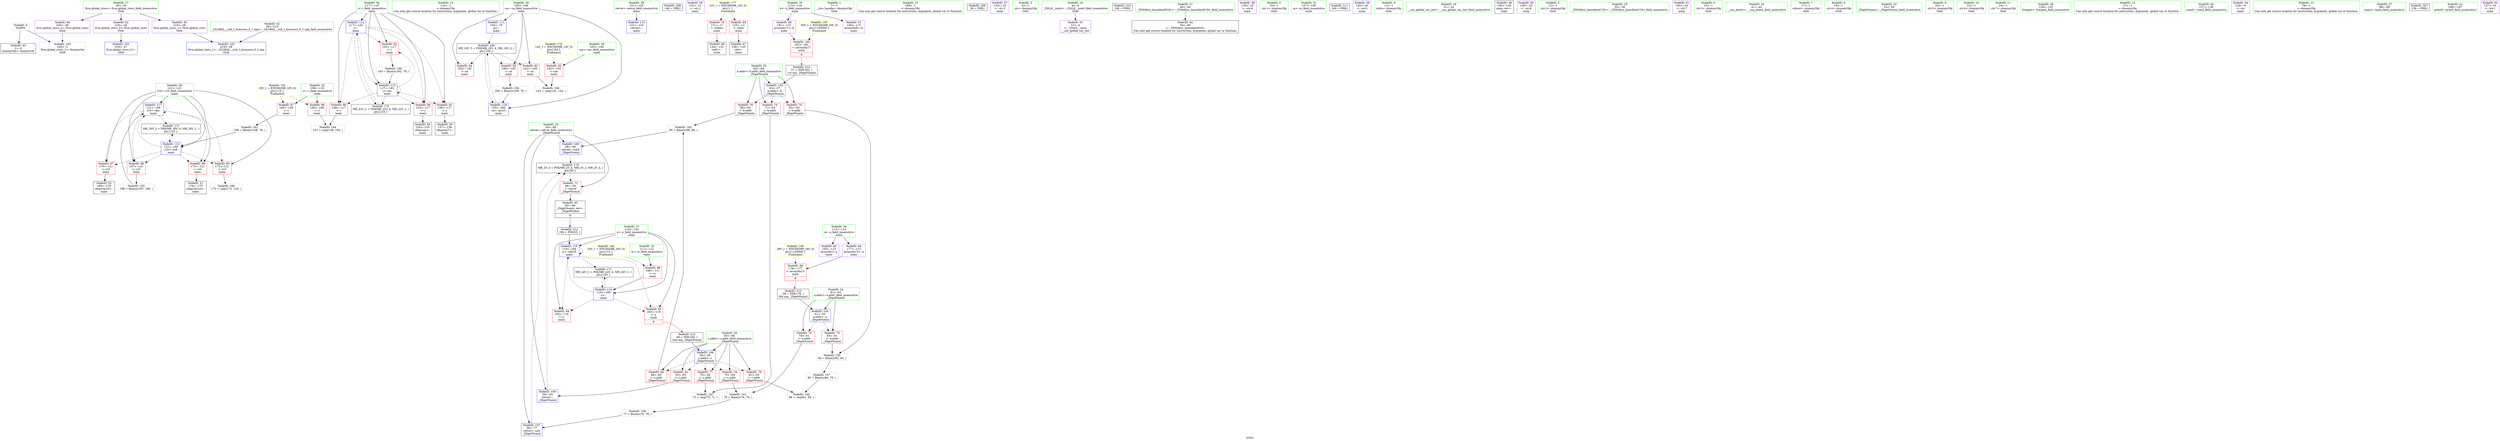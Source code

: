 digraph "SVFG" {
	label="SVFG";

	Node0x55f962e98710 [shape=record,color=grey,label="{NodeID: 0\nNullPtr}"];
	Node0x55f962e98710 -> Node0x55f962eae740[style=solid];
	Node0x55f962e98710 -> Node0x55f962eaf1c0[style=solid];
	Node0x55f962eaec80 [shape=record,color=red,label="{NodeID: 97\n179\<--121\n\<--i10\nmain\n}"];
	Node0x55f962eaec80 -> Node0x55f962eaff10[style=solid];
	Node0x55f962eacec0 [shape=record,color=green,label="{NodeID: 14\n124\<--1\n\<--dummyObj\nCan only get source location for instruction, argument, global var or function.}"];
	Node0x55f962eaf870 [shape=record,color=blue,label="{NodeID: 111\n105\<--78\nca\<--\nmain\n}"];
	Node0x55f962eaf870 -> Node0x55f962ebcc20[style=dashed];
	Node0x55f962eada50 [shape=record,color=green,label="{NodeID: 28\n101\<--102\nretval\<--retval_field_insensitive\nmain\n}"];
	Node0x55f962eada50 -> Node0x55f962eaf7a0[style=solid];
	Node0x55f962ec9ed0 [shape=record,color=black,label="{NodeID: 208\n146 = PHI()\n}"];
	Node0x55f962eae640 [shape=record,color=green,label="{NodeID: 42\n28\<--214\n_GLOBAL__sub_I_liymouse_0_1.cpp\<--_GLOBAL__sub_I_liymouse_0_1.cpp_field_insensitive\n}"];
	Node0x55f962eae640 -> Node0x55f962eaf0c0[style=solid];
	Node0x55f962eb0250 [shape=record,color=purple,label="{NodeID: 56\n132\<--13\n\<--.str.2\nmain\n}"];
	Node0x55f962eb0e40 [shape=record,color=red,label="{NodeID: 70\n131\<--17\n\<--stdout\nmain\n}"];
	Node0x55f962eb0e40 -> Node0x55f962eafbd0[style=solid];
	Node0x55f962eb7930 [shape=record,color=grey,label="{NodeID: 167\n72 = cmp(70, 71, )\n}"];
	Node0x55f962eb19a0 [shape=record,color=red,label="{NodeID: 84\n192\<--105\n\<--ca\nmain\n}"];
	Node0x55f962e976b0 [shape=record,color=green,label="{NodeID: 1\n7\<--1\n__dso_handle\<--dummyObj\nGlob }"];
	Node0x55f962ec01e0 [shape=record,color=yellow,style=double,label="{NodeID: 181\n18V_1 = ENCHI(MR_18V_0)\npts\{110 \}\nFun[main]}"];
	Node0x55f962ec01e0 -> Node0x55f962eb1b40[style=dashed];
	Node0x55f962ec01e0 -> Node0x55f962eb1c10[style=dashed];
	Node0x55f962eaed50 [shape=record,color=red,label="{NodeID: 98\n187\<--121\n\<--i10\nmain\n}"];
	Node0x55f962eaed50 -> Node0x55f962eb6730[style=solid];
	Node0x55f962eacf90 [shape=record,color=green,label="{NodeID: 15\n189\<--1\n\<--dummyObj\nCan only get source location for instruction, argument, global var or function.}"];
	Node0x55f962eaf940 [shape=record,color=blue,label="{NodeID: 112\n117\<--124\ni\<--\nmain\n}"];
	Node0x55f962eaf940 -> Node0x55f962eb1db0[style=dashed];
	Node0x55f962eaf940 -> Node0x55f962eb1e80[style=dashed];
	Node0x55f962eaf940 -> Node0x55f962eb1f50[style=dashed];
	Node0x55f962eaf940 -> Node0x55f962eb2020[style=dashed];
	Node0x55f962eaf940 -> Node0x55f962eafa10[style=dashed];
	Node0x55f962eaf940 -> Node0x55f962ebd120[style=dashed];
	Node0x55f962eadb20 [shape=record,color=green,label="{NodeID: 29\n103\<--104\ncas\<--cas_field_insensitive\nmain\n}"];
	Node0x55f962eadb20 -> Node0x55f962eb1800[style=solid];
	Node0x55f962ec9fd0 [shape=record,color=black,label="{NodeID: 209\n38 = PHI()\n}"];
	Node0x55f962eae740 [shape=record,color=black,label="{NodeID: 43\n2\<--3\ndummyVal\<--dummyVal\n}"];
	Node0x55f962eb0320 [shape=record,color=purple,label="{NodeID: 57\n133\<--15\n\<--.str.3\nmain\n}"];
	Node0x55f962eb0f10 [shape=record,color=red,label="{NodeID: 71\n96\<--59\n\<--retval\n_Z6getNumiii\n}"];
	Node0x55f962eb0f10 -> Node0x55f962eae940[style=solid];
	Node0x55f962eb7ab0 [shape=record,color=grey,label="{NodeID: 168\n173 = cmp(172, 124, )\n}"];
	Node0x55f962eb1a70 [shape=record,color=red,label="{NodeID: 85\n199\<--105\n\<--ca\nmain\n}"];
	Node0x55f962eb1a70 -> Node0x55f962eb68b0[style=solid];
	Node0x55f962e98620 [shape=record,color=green,label="{NodeID: 2\n8\<--1\n.str\<--dummyObj\nGlob }"];
	Node0x55f962ec02c0 [shape=record,color=yellow,style=double,label="{NodeID: 182\n20V_1 = ENCHI(MR_20V_0)\npts\{112 \}\nFun[main]}"];
	Node0x55f962ec02c0 -> Node0x55f962eb1ce0[style=dashed];
	Node0x55f962eaee20 [shape=record,color=red,label="{NodeID: 99\n178\<--177\n\<--arrayidx15\nmain\n|{<s0>8}}"];
	Node0x55f962eaee20:s0 -> Node0x55f962eca4c0[style=solid,color=red];
	Node0x55f962ead060 [shape=record,color=green,label="{NodeID: 16\n4\<--6\n_ZStL8__ioinit\<--_ZStL8__ioinit_field_insensitive\nGlob }"];
	Node0x55f962ead060 -> Node0x55f962eaffe0[style=solid];
	Node0x55f962eafa10 [shape=record,color=blue,label="{NodeID: 113\n117\<--163\ni\<--inc\nmain\n}"];
	Node0x55f962eafa10 -> Node0x55f962eb1db0[style=dashed];
	Node0x55f962eafa10 -> Node0x55f962eb1e80[style=dashed];
	Node0x55f962eafa10 -> Node0x55f962eb1f50[style=dashed];
	Node0x55f962eafa10 -> Node0x55f962eb2020[style=dashed];
	Node0x55f962eafa10 -> Node0x55f962eafa10[style=dashed];
	Node0x55f962eafa10 -> Node0x55f962ebd120[style=dashed];
	Node0x55f962eadbf0 [shape=record,color=green,label="{NodeID: 30\n105\<--106\nca\<--ca_field_insensitive\nmain\n}"];
	Node0x55f962eadbf0 -> Node0x55f962eb18d0[style=solid];
	Node0x55f962eadbf0 -> Node0x55f962eb19a0[style=solid];
	Node0x55f962eadbf0 -> Node0x55f962eb1a70[style=solid];
	Node0x55f962eadbf0 -> Node0x55f962eaf870[style=solid];
	Node0x55f962eadbf0 -> Node0x55f962eb45f0[style=solid];
	Node0x55f962eca0d0 [shape=record,color=black,label="{NodeID: 210\n195 = PHI()\n}"];
	Node0x55f962eae840 [shape=record,color=black,label="{NodeID: 44\n39\<--40\n\<--_ZNSt8ios_base4InitD1Ev\nCan only get source location for instruction, argument, global var or function.}"];
	Node0x55f962eb03f0 [shape=record,color=purple,label="{NodeID: 58\n135\<--18\n\<--.str.4\nmain\n}"];
	Node0x55f962eb6730 [shape=record,color=grey,label="{NodeID: 155\n188 = Binary(187, 189, )\n}"];
	Node0x55f962eb6730 -> Node0x55f962eb4520[style=solid];
	Node0x55f962eb0fe0 [shape=record,color=red,label="{NodeID: 72\n74\<--61\n\<--a.addr\n_Z6getNumiii\n}"];
	Node0x55f962eb0fe0 -> Node0x55f962eb7030[style=solid];
	Node0x55f962ebcc20 [shape=record,color=black,label="{NodeID: 169\nMR_16V_3 = PHI(MR_16V_4, MR_16V_2, )\npts\{106 \}\n}"];
	Node0x55f962ebcc20 -> Node0x55f962eb18d0[style=dashed];
	Node0x55f962ebcc20 -> Node0x55f962eb19a0[style=dashed];
	Node0x55f962ebcc20 -> Node0x55f962eb1a70[style=dashed];
	Node0x55f962ebcc20 -> Node0x55f962eb45f0[style=dashed];
	Node0x55f962eb1b40 [shape=record,color=red,label="{NodeID: 86\n150\<--109\n\<--c\nmain\n}"];
	Node0x55f962eb1b40 -> Node0x55f962eb74b0[style=solid];
	Node0x55f962ea6ef0 [shape=record,color=green,label="{NodeID: 3\n10\<--1\n.str.1\<--dummyObj\nGlob }"];
	Node0x55f962eaeef0 [shape=record,color=red,label="{NodeID: 100\n182\<--181\n\<--arrayidx17\nmain\n|{<s0>8}}"];
	Node0x55f962eaeef0:s0 -> Node0x55f962eca5c0[style=solid,color=red];
	Node0x55f962ead130 [shape=record,color=green,label="{NodeID: 17\n26\<--30\nllvm.global_ctors\<--llvm.global_ctors_field_insensitive\nGlob }"];
	Node0x55f962ead130 -> Node0x55f962eb0730[style=solid];
	Node0x55f962ead130 -> Node0x55f962eb0830[style=solid];
	Node0x55f962ead130 -> Node0x55f962eb0930[style=solid];
	Node0x55f962eafae0 [shape=record,color=blue,label="{NodeID: 114\n119\<--166\ny\<--\nmain\n}"];
	Node0x55f962eafae0 -> Node0x55f962eb20f0[style=dashed];
	Node0x55f962eafae0 -> Node0x55f962eb21c0[style=dashed];
	Node0x55f962eafae0 -> Node0x55f962eb4450[style=dashed];
	Node0x55f962eafae0 -> Node0x55f962ebd620[style=dashed];
	Node0x55f962eadcc0 [shape=record,color=green,label="{NodeID: 31\n107\<--108\nm\<--m_field_insensitive\nmain\n}"];
	Node0x55f962eca1d0 [shape=record,color=black,label="{NodeID: 211\n160 = PHI()\n}"];
	Node0x55f962eae940 [shape=record,color=black,label="{NodeID: 45\n55\<--96\n_Z6getNumiii_ret\<--\n_Z6getNumiii\n|{<s0>8}}"];
	Node0x55f962eae940:s0 -> Node0x55f962eca2d0[style=solid,color=blue];
	Node0x55f962eb04c0 [shape=record,color=purple,label="{NodeID: 59\n145\<--20\n\<--.str.5\nmain\n}"];
	Node0x55f962eb68b0 [shape=record,color=grey,label="{NodeID: 156\n200 = Binary(199, 78, )\n}"];
	Node0x55f962eb68b0 -> Node0x55f962eb45f0[style=solid];
	Node0x55f962eb10b0 [shape=record,color=red,label="{NodeID: 73\n83\<--61\n\<--a.addr\n_Z6getNumiii\n}"];
	Node0x55f962eb10b0 -> Node0x55f962eb6d30[style=solid];
	Node0x55f962ebd120 [shape=record,color=black,label="{NodeID: 170\nMR_22V_2 = PHI(MR_22V_4, MR_22V_1, )\npts\{118 \}\n}"];
	Node0x55f962ebd120 -> Node0x55f962eaf940[style=dashed];
	Node0x55f962eb1c10 [shape=record,color=red,label="{NodeID: 87\n168\<--109\n\<--c\nmain\n}"];
	Node0x55f962eb1c10 -> Node0x55f962eb71b0[style=solid];
	Node0x55f962ea6f80 [shape=record,color=green,label="{NodeID: 4\n12\<--1\nstdin\<--dummyObj\nGlob }"];
	Node0x55f962eaefc0 [shape=record,color=blue,label="{NodeID: 101\n218\<--27\nllvm.global_ctors_0\<--\nGlob }"];
	Node0x55f962ead200 [shape=record,color=green,label="{NodeID: 18\n31\<--32\n__cxx_global_var_init\<--__cxx_global_var_init_field_insensitive\n}"];
	Node0x55f962eb4380 [shape=record,color=blue,label="{NodeID: 115\n121\<--169\ni10\<--sub\nmain\n}"];
	Node0x55f962eb4380 -> Node0x55f962eb2290[style=dashed];
	Node0x55f962eb4380 -> Node0x55f962eaebb0[style=dashed];
	Node0x55f962eb4380 -> Node0x55f962eaec80[style=dashed];
	Node0x55f962eb4380 -> Node0x55f962eaed50[style=dashed];
	Node0x55f962eb4380 -> Node0x55f962eb4520[style=dashed];
	Node0x55f962eb4380 -> Node0x55f962ebdb20[style=dashed];
	Node0x55f962eadd90 [shape=record,color=green,label="{NodeID: 32\n109\<--110\nc\<--c_field_insensitive\nmain\n}"];
	Node0x55f962eadd90 -> Node0x55f962eb1b40[style=solid];
	Node0x55f962eadd90 -> Node0x55f962eb1c10[style=solid];
	Node0x55f962eca2d0 [shape=record,color=black,label="{NodeID: 212\n184 = PHI(55, )\n}"];
	Node0x55f962eca2d0 -> Node0x55f962eb4450[style=solid];
	Node0x55f962eaea10 [shape=record,color=black,label="{NodeID: 46\n100\<--124\nmain_ret\<--\nmain\n}"];
	Node0x55f962eb0590 [shape=record,color=purple,label="{NodeID: 60\n159\<--22\n\<--.str.6\nmain\n}"];
	Node0x55f962eb6a30 [shape=record,color=grey,label="{NodeID: 157\n85 = Binary(84, 78, )\n}"];
	Node0x55f962eb6a30 -> Node0x55f962eb7630[style=solid];
	Node0x55f962eb1180 [shape=record,color=red,label="{NodeID: 74\n71\<--63\n\<--b.addr\n_Z6getNumiii\n}"];
	Node0x55f962eb1180 -> Node0x55f962eb7930[style=solid];
	Node0x55f962ebd620 [shape=record,color=black,label="{NodeID: 171\nMR_24V_2 = PHI(MR_24V_4, MR_24V_1, )\npts\{120 \}\n}"];
	Node0x55f962ebd620 -> Node0x55f962eafae0[style=dashed];
	Node0x55f962eb1ce0 [shape=record,color=red,label="{NodeID: 88\n166\<--111\n\<--w\nmain\n}"];
	Node0x55f962eb1ce0 -> Node0x55f962eafae0[style=solid];
	Node0x55f962e98800 [shape=record,color=green,label="{NodeID: 5\n13\<--1\n.str.2\<--dummyObj\nGlob }"];
	Node0x55f962eaf0c0 [shape=record,color=blue,label="{NodeID: 102\n219\<--28\nllvm.global_ctors_1\<--_GLOBAL__sub_I_liymouse_0_1.cpp\nGlob }"];
	Node0x55f962ead2d0 [shape=record,color=green,label="{NodeID: 19\n35\<--36\n_ZNSt8ios_base4InitC1Ev\<--_ZNSt8ios_base4InitC1Ev_field_insensitive\n}"];
	Node0x55f962eb4450 [shape=record,color=blue,label="{NodeID: 116\n119\<--184\ny\<--call18\nmain\n}"];
	Node0x55f962eb4450 -> Node0x55f962eb20f0[style=dashed];
	Node0x55f962eb4450 -> Node0x55f962eb21c0[style=dashed];
	Node0x55f962eb4450 -> Node0x55f962eb4450[style=dashed];
	Node0x55f962eb4450 -> Node0x55f962ebd620[style=dashed];
	Node0x55f962eade60 [shape=record,color=green,label="{NodeID: 33\n111\<--112\nw\<--w_field_insensitive\nmain\n}"];
	Node0x55f962eade60 -> Node0x55f962eb1ce0[style=solid];
	Node0x55f962eca4c0 [shape=record,color=black,label="{NodeID: 213\n56 = PHI(178, )\n0th arg _Z6getNumiii }"];
	Node0x55f962eca4c0 -> Node0x55f962eaf2c0[style=solid];
	Node0x55f962eaeae0 [shape=record,color=black,label="{NodeID: 47\n128\<--125\ncall\<--\nmain\n}"];
	Node0x55f962eb0660 [shape=record,color=purple,label="{NodeID: 61\n194\<--24\n\<--.str.7\nmain\n}"];
	Node0x55f962eb6bb0 [shape=record,color=grey,label="{NodeID: 158\n77 = Binary(76, 78, )\n}"];
	Node0x55f962eb6bb0 -> Node0x55f962eaf530[style=solid];
	Node0x55f962eb1250 [shape=record,color=red,label="{NodeID: 75\n82\<--63\n\<--b.addr\n_Z6getNumiii\n}"];
	Node0x55f962eb1250 -> Node0x55f962eb6d30[style=solid];
	Node0x55f962ebdb20 [shape=record,color=black,label="{NodeID: 172\nMR_26V_2 = PHI(MR_26V_4, MR_26V_1, )\npts\{122 \}\n}"];
	Node0x55f962ebdb20 -> Node0x55f962eb4380[style=dashed];
	Node0x55f962eb1db0 [shape=record,color=red,label="{NodeID: 89\n149\<--117\n\<--i\nmain\n}"];
	Node0x55f962eb1db0 -> Node0x55f962eb74b0[style=solid];
	Node0x55f962e98890 [shape=record,color=green,label="{NodeID: 6\n15\<--1\n.str.3\<--dummyObj\nGlob }"];
	Node0x55f962ec0640 [shape=record,color=yellow,style=double,label="{NodeID: 186\n28V_1 = ENCHI(MR_28V_0)\npts\{1140000 \}\nFun[main]}"];
	Node0x55f962ec0640 -> Node0x55f962eaee20[style=dashed];
	Node0x55f962eaf1c0 [shape=record,color=blue, style = dotted,label="{NodeID: 103\n220\<--3\nllvm.global_ctors_2\<--dummyVal\nGlob }"];
	Node0x55f962ead3a0 [shape=record,color=green,label="{NodeID: 20\n41\<--42\n__cxa_atexit\<--__cxa_atexit_field_insensitive\n}"];
	Node0x55f962eb4520 [shape=record,color=blue,label="{NodeID: 117\n121\<--188\ni10\<--dec\nmain\n}"];
	Node0x55f962eb4520 -> Node0x55f962eb2290[style=dashed];
	Node0x55f962eb4520 -> Node0x55f962eaebb0[style=dashed];
	Node0x55f962eb4520 -> Node0x55f962eaec80[style=dashed];
	Node0x55f962eb4520 -> Node0x55f962eaed50[style=dashed];
	Node0x55f962eb4520 -> Node0x55f962eb4520[style=dashed];
	Node0x55f962eb4520 -> Node0x55f962ebdb20[style=dashed];
	Node0x55f962eadf30 [shape=record,color=green,label="{NodeID: 34\n113\<--114\na\<--a_field_insensitive\nmain\n}"];
	Node0x55f962eadf30 -> Node0x55f962eb0a30[style=solid];
	Node0x55f962eadf30 -> Node0x55f962eb0b00[style=solid];
	Node0x55f962eca5c0 [shape=record,color=black,label="{NodeID: 214\n57 = PHI(182, )\n1st arg _Z6getNumiii }"];
	Node0x55f962eca5c0 -> Node0x55f962eaf390[style=solid];
	Node0x55f962eafbd0 [shape=record,color=black,label="{NodeID: 48\n134\<--131\ncall1\<--\nmain\n}"];
	Node0x55f962eb0730 [shape=record,color=purple,label="{NodeID: 62\n218\<--26\nllvm.global_ctors_0\<--llvm.global_ctors\nGlob }"];
	Node0x55f962eb0730 -> Node0x55f962eaefc0[style=solid];
	Node0x55f962eb6d30 [shape=record,color=grey,label="{NodeID: 159\n84 = Binary(82, 83, )\n}"];
	Node0x55f962eb6d30 -> Node0x55f962eb6a30[style=solid];
	Node0x55f962eb1320 [shape=record,color=red,label="{NodeID: 76\n89\<--63\n\<--b.addr\n_Z6getNumiii\n}"];
	Node0x55f962eb1320 -> Node0x55f962eb7330[style=solid];
	Node0x55f962eb1e80 [shape=record,color=red,label="{NodeID: 90\n153\<--117\n\<--i\nmain\n}"];
	Node0x55f962eb1e80 -> Node0x55f962eafca0[style=solid];
	Node0x55f962eac430 [shape=record,color=green,label="{NodeID: 7\n17\<--1\nstdout\<--dummyObj\nGlob }"];
	Node0x55f962ec0720 [shape=record,color=yellow,style=double,label="{NodeID: 187\n30V_1 = ENCHI(MR_30V_0)\npts\{1160000 \}\nFun[main]}"];
	Node0x55f962ec0720 -> Node0x55f962eaeef0[style=dashed];
	Node0x55f962eaf2c0 [shape=record,color=blue,label="{NodeID: 104\n61\<--56\na.addr\<--a\n_Z6getNumiii\n}"];
	Node0x55f962eaf2c0 -> Node0x55f962eb0fe0[style=dashed];
	Node0x55f962eaf2c0 -> Node0x55f962eb10b0[style=dashed];
	Node0x55f962ead470 [shape=record,color=green,label="{NodeID: 21\n40\<--46\n_ZNSt8ios_base4InitD1Ev\<--_ZNSt8ios_base4InitD1Ev_field_insensitive\n}"];
	Node0x55f962ead470 -> Node0x55f962eae840[style=solid];
	Node0x55f962eb45f0 [shape=record,color=blue,label="{NodeID: 118\n105\<--200\nca\<--inc23\nmain\n}"];
	Node0x55f962eb45f0 -> Node0x55f962ebcc20[style=dashed];
	Node0x55f962eae000 [shape=record,color=green,label="{NodeID: 35\n115\<--116\nb\<--b_field_insensitive\nmain\n}"];
	Node0x55f962eae000 -> Node0x55f962eb0bd0[style=solid];
	Node0x55f962eae000 -> Node0x55f962eb0ca0[style=solid];
	Node0x55f962eca700 [shape=record,color=black,label="{NodeID: 215\n58 = PHI(183, )\n2nd arg _Z6getNumiii }"];
	Node0x55f962eca700 -> Node0x55f962eaf460[style=solid];
	Node0x55f962eafca0 [shape=record,color=black,label="{NodeID: 49\n154\<--153\nidxprom\<--\nmain\n}"];
	Node0x55f962eb0830 [shape=record,color=purple,label="{NodeID: 63\n219\<--26\nllvm.global_ctors_1\<--llvm.global_ctors\nGlob }"];
	Node0x55f962eb0830 -> Node0x55f962eaf0c0[style=solid];
	Node0x55f962eb6eb0 [shape=record,color=grey,label="{NodeID: 160\n163 = Binary(162, 78, )\n}"];
	Node0x55f962eb6eb0 -> Node0x55f962eafa10[style=solid];
	Node0x55f962eb13f0 [shape=record,color=red,label="{NodeID: 77\n70\<--65\n\<--c.addr\n_Z6getNumiii\n}"];
	Node0x55f962eb13f0 -> Node0x55f962eb7930[style=solid];
	Node0x55f962ebe520 [shape=record,color=black,label="{NodeID: 174\nMR_2V_3 = PHI(MR_2V_5, MR_2V_2, MR_2V_4, )\npts\{60 \}\n}"];
	Node0x55f962ebe520 -> Node0x55f962eb0f10[style=dashed];
	Node0x55f962eb1f50 [shape=record,color=red,label="{NodeID: 91\n156\<--117\n\<--i\nmain\n}"];
	Node0x55f962eb1f50 -> Node0x55f962eafd70[style=solid];
	Node0x55f962eac4c0 [shape=record,color=green,label="{NodeID: 8\n18\<--1\n.str.4\<--dummyObj\nGlob }"];
	Node0x55f962eaf390 [shape=record,color=blue,label="{NodeID: 105\n63\<--57\nb.addr\<--b\n_Z6getNumiii\n}"];
	Node0x55f962eaf390 -> Node0x55f962eb1180[style=dashed];
	Node0x55f962eaf390 -> Node0x55f962eb1250[style=dashed];
	Node0x55f962eaf390 -> Node0x55f962eb1320[style=dashed];
	Node0x55f962ead540 [shape=record,color=green,label="{NodeID: 22\n53\<--54\n_Z6getNumiii\<--_Z6getNumiii_field_insensitive\n}"];
	Node0x55f962eae0d0 [shape=record,color=green,label="{NodeID: 36\n117\<--118\ni\<--i_field_insensitive\nmain\n}"];
	Node0x55f962eae0d0 -> Node0x55f962eb1db0[style=solid];
	Node0x55f962eae0d0 -> Node0x55f962eb1e80[style=solid];
	Node0x55f962eae0d0 -> Node0x55f962eb1f50[style=solid];
	Node0x55f962eae0d0 -> Node0x55f962eb2020[style=solid];
	Node0x55f962eae0d0 -> Node0x55f962eaf940[style=solid];
	Node0x55f962eae0d0 -> Node0x55f962eafa10[style=solid];
	Node0x55f962eafd70 [shape=record,color=black,label="{NodeID: 50\n157\<--156\nidxprom7\<--\nmain\n}"];
	Node0x55f962eb0930 [shape=record,color=purple,label="{NodeID: 64\n220\<--26\nllvm.global_ctors_2\<--llvm.global_ctors\nGlob }"];
	Node0x55f962eb0930 -> Node0x55f962eaf1c0[style=solid];
	Node0x55f962eb7030 [shape=record,color=grey,label="{NodeID: 161\n76 = Binary(74, 75, )\n}"];
	Node0x55f962eb7030 -> Node0x55f962eb6bb0[style=solid];
	Node0x55f962eb14c0 [shape=record,color=red,label="{NodeID: 78\n75\<--65\n\<--c.addr\n_Z6getNumiii\n}"];
	Node0x55f962eb14c0 -> Node0x55f962eb7030[style=solid];
	Node0x55f962eb2020 [shape=record,color=red,label="{NodeID: 92\n162\<--117\n\<--i\nmain\n}"];
	Node0x55f962eb2020 -> Node0x55f962eb6eb0[style=solid];
	Node0x55f962eac550 [shape=record,color=green,label="{NodeID: 9\n20\<--1\n.str.5\<--dummyObj\nGlob }"];
	Node0x55f962eaf460 [shape=record,color=blue,label="{NodeID: 106\n65\<--58\nc.addr\<--c\n_Z6getNumiii\n}"];
	Node0x55f962eaf460 -> Node0x55f962eb13f0[style=dashed];
	Node0x55f962eaf460 -> Node0x55f962eb14c0[style=dashed];
	Node0x55f962eaf460 -> Node0x55f962eb1590[style=dashed];
	Node0x55f962eaf460 -> Node0x55f962eb1660[style=dashed];
	Node0x55f962eaf460 -> Node0x55f962eb1730[style=dashed];
	Node0x55f962ead610 [shape=record,color=green,label="{NodeID: 23\n59\<--60\nretval\<--retval_field_insensitive\n_Z6getNumiii\n}"];
	Node0x55f962ead610 -> Node0x55f962eb0f10[style=solid];
	Node0x55f962ead610 -> Node0x55f962eaf530[style=solid];
	Node0x55f962ead610 -> Node0x55f962eaf600[style=solid];
	Node0x55f962ead610 -> Node0x55f962eaf6d0[style=solid];
	Node0x55f962eae1a0 [shape=record,color=green,label="{NodeID: 37\n119\<--120\ny\<--y_field_insensitive\nmain\n}"];
	Node0x55f962eae1a0 -> Node0x55f962eb20f0[style=solid];
	Node0x55f962eae1a0 -> Node0x55f962eb21c0[style=solid];
	Node0x55f962eae1a0 -> Node0x55f962eafae0[style=solid];
	Node0x55f962eae1a0 -> Node0x55f962eb4450[style=solid];
	Node0x55f962eafe40 [shape=record,color=black,label="{NodeID: 51\n176\<--175\nidxprom14\<--\nmain\n}"];
	Node0x55f962eb0a30 [shape=record,color=purple,label="{NodeID: 65\n155\<--113\narrayidx\<--a\nmain\n}"];
	Node0x55f962eb71b0 [shape=record,color=grey,label="{NodeID: 162\n169 = Binary(168, 78, )\n}"];
	Node0x55f962eb71b0 -> Node0x55f962eb4380[style=solid];
	Node0x55f962eb1590 [shape=record,color=red,label="{NodeID: 79\n81\<--65\n\<--c.addr\n_Z6getNumiii\n}"];
	Node0x55f962eb1590 -> Node0x55f962eb7630[style=solid];
	Node0x55f962eb20f0 [shape=record,color=red,label="{NodeID: 93\n183\<--119\n\<--y\nmain\n|{<s0>8}}"];
	Node0x55f962eb20f0:s0 -> Node0x55f962eca700[style=solid,color=red];
	Node0x55f962ea7310 [shape=record,color=green,label="{NodeID: 10\n22\<--1\n.str.6\<--dummyObj\nGlob }"];
	Node0x55f962eaf530 [shape=record,color=blue,label="{NodeID: 107\n59\<--77\nretval\<--sub\n_Z6getNumiii\n}"];
	Node0x55f962eaf530 -> Node0x55f962ebe520[style=dashed];
	Node0x55f962ead6e0 [shape=record,color=green,label="{NodeID: 24\n61\<--62\na.addr\<--a.addr_field_insensitive\n_Z6getNumiii\n}"];
	Node0x55f962ead6e0 -> Node0x55f962eb0fe0[style=solid];
	Node0x55f962ead6e0 -> Node0x55f962eb10b0[style=solid];
	Node0x55f962ead6e0 -> Node0x55f962eaf2c0[style=solid];
	Node0x55f962eae270 [shape=record,color=green,label="{NodeID: 38\n121\<--122\ni10\<--i10_field_insensitive\nmain\n}"];
	Node0x55f962eae270 -> Node0x55f962eb2290[style=solid];
	Node0x55f962eae270 -> Node0x55f962eaebb0[style=solid];
	Node0x55f962eae270 -> Node0x55f962eaec80[style=solid];
	Node0x55f962eae270 -> Node0x55f962eaed50[style=solid];
	Node0x55f962eae270 -> Node0x55f962eb4380[style=solid];
	Node0x55f962eae270 -> Node0x55f962eb4520[style=solid];
	Node0x55f962eaff10 [shape=record,color=black,label="{NodeID: 52\n180\<--179\nidxprom16\<--\nmain\n}"];
	Node0x55f962eb0b00 [shape=record,color=purple,label="{NodeID: 66\n177\<--113\narrayidx15\<--a\nmain\n}"];
	Node0x55f962eb0b00 -> Node0x55f962eaee20[style=solid];
	Node0x55f962eb7330 [shape=record,color=grey,label="{NodeID: 163\n90 = Binary(88, 89, )\n}"];
	Node0x55f962eb7330 -> Node0x55f962eaf600[style=solid];
	Node0x55f962eb1660 [shape=record,color=red,label="{NodeID: 80\n88\<--65\n\<--c.addr\n_Z6getNumiii\n}"];
	Node0x55f962eb1660 -> Node0x55f962eb7330[style=solid];
	Node0x55f962ebf420 [shape=record,color=yellow,style=double,label="{NodeID: 177\n10V_1 = ENCHI(MR_10V_0)\npts\{1 \}\nFun[main]}"];
	Node0x55f962ebf420 -> Node0x55f962eb0d70[style=dashed];
	Node0x55f962ebf420 -> Node0x55f962eb0e40[style=dashed];
	Node0x55f962eb21c0 [shape=record,color=red,label="{NodeID: 94\n193\<--119\n\<--y\nmain\n}"];
	Node0x55f962ea73e0 [shape=record,color=green,label="{NodeID: 11\n24\<--1\n.str.7\<--dummyObj\nGlob }"];
	Node0x55f962eaf600 [shape=record,color=blue,label="{NodeID: 108\n59\<--90\nretval\<--sub5\n_Z6getNumiii\n}"];
	Node0x55f962eaf600 -> Node0x55f962ebe520[style=dashed];
	Node0x55f962ead7b0 [shape=record,color=green,label="{NodeID: 25\n63\<--64\nb.addr\<--b.addr_field_insensitive\n_Z6getNumiii\n}"];
	Node0x55f962ead7b0 -> Node0x55f962eb1180[style=solid];
	Node0x55f962ead7b0 -> Node0x55f962eb1250[style=solid];
	Node0x55f962ead7b0 -> Node0x55f962eb1320[style=solid];
	Node0x55f962ead7b0 -> Node0x55f962eaf390[style=solid];
	Node0x55f962eae340 [shape=record,color=green,label="{NodeID: 39\n129\<--130\nfreopen\<--freopen_field_insensitive\n}"];
	Node0x55f962eaffe0 [shape=record,color=purple,label="{NodeID: 53\n37\<--4\n\<--_ZStL8__ioinit\n__cxx_global_var_init\n}"];
	Node0x55f962eb0bd0 [shape=record,color=purple,label="{NodeID: 67\n158\<--115\narrayidx8\<--b\nmain\n}"];
	Node0x55f962eb74b0 [shape=record,color=grey,label="{NodeID: 164\n151 = cmp(149, 150, )\n}"];
	Node0x55f962eb1730 [shape=record,color=red,label="{NodeID: 81\n93\<--65\n\<--c.addr\n_Z6getNumiii\n}"];
	Node0x55f962eb1730 -> Node0x55f962eaf6d0[style=solid];
	Node0x55f962eb2290 [shape=record,color=red,label="{NodeID: 95\n172\<--121\n\<--i10\nmain\n}"];
	Node0x55f962eb2290 -> Node0x55f962eb7ab0[style=solid];
	Node0x55f962eacda0 [shape=record,color=green,label="{NodeID: 12\n27\<--1\n\<--dummyObj\nCan only get source location for instruction, argument, global var or function.}"];
	Node0x55f962eaf6d0 [shape=record,color=blue,label="{NodeID: 109\n59\<--93\nretval\<--\n_Z6getNumiii\n}"];
	Node0x55f962eaf6d0 -> Node0x55f962ebe520[style=dashed];
	Node0x55f962ead880 [shape=record,color=green,label="{NodeID: 26\n65\<--66\nc.addr\<--c.addr_field_insensitive\n_Z6getNumiii\n}"];
	Node0x55f962ead880 -> Node0x55f962eb13f0[style=solid];
	Node0x55f962ead880 -> Node0x55f962eb14c0[style=solid];
	Node0x55f962ead880 -> Node0x55f962eb1590[style=solid];
	Node0x55f962ead880 -> Node0x55f962eb1660[style=solid];
	Node0x55f962ead880 -> Node0x55f962eb1730[style=solid];
	Node0x55f962ead880 -> Node0x55f962eaf460[style=solid];
	Node0x55f962eae440 [shape=record,color=green,label="{NodeID: 40\n137\<--138\nscanf\<--scanf_field_insensitive\n}"];
	Node0x55f962eb00b0 [shape=record,color=purple,label="{NodeID: 54\n126\<--8\n\<--.str\nmain\n}"];
	Node0x55f962eb0ca0 [shape=record,color=purple,label="{NodeID: 68\n181\<--115\narrayidx17\<--b\nmain\n}"];
	Node0x55f962eb0ca0 -> Node0x55f962eaeef0[style=solid];
	Node0x55f962eb7630 [shape=record,color=grey,label="{NodeID: 165\n86 = cmp(81, 85, )\n}"];
	Node0x55f962eb1800 [shape=record,color=red,label="{NodeID: 82\n142\<--103\n\<--cas\nmain\n}"];
	Node0x55f962eb1800 -> Node0x55f962eb77b0[style=solid];
	Node0x55f962ec0020 [shape=record,color=yellow,style=double,label="{NodeID: 179\n14V_1 = ENCHI(MR_14V_0)\npts\{104 \}\nFun[main]}"];
	Node0x55f962ec0020 -> Node0x55f962eb1800[style=dashed];
	Node0x55f962eaebb0 [shape=record,color=red,label="{NodeID: 96\n175\<--121\n\<--i10\nmain\n}"];
	Node0x55f962eaebb0 -> Node0x55f962eafe40[style=solid];
	Node0x55f962eace30 [shape=record,color=green,label="{NodeID: 13\n78\<--1\n\<--dummyObj\nCan only get source location for instruction, argument, global var or function.}"];
	Node0x55f962eaf7a0 [shape=record,color=blue,label="{NodeID: 110\n101\<--124\nretval\<--\nmain\n}"];
	Node0x55f962ead950 [shape=record,color=green,label="{NodeID: 27\n98\<--99\nmain\<--main_field_insensitive\n}"];
	Node0x55f962ec9dd0 [shape=record,color=black,label="{NodeID: 207\n136 = PHI()\n}"];
	Node0x55f962eae540 [shape=record,color=green,label="{NodeID: 41\n196\<--197\nprintf\<--printf_field_insensitive\n}"];
	Node0x55f962eb0180 [shape=record,color=purple,label="{NodeID: 55\n127\<--10\n\<--.str.1\nmain\n}"];
	Node0x55f962eb0d70 [shape=record,color=red,label="{NodeID: 69\n125\<--12\n\<--stdin\nmain\n}"];
	Node0x55f962eb0d70 -> Node0x55f962eaeae0[style=solid];
	Node0x55f962eb77b0 [shape=record,color=grey,label="{NodeID: 166\n143 = cmp(141, 142, )\n}"];
	Node0x55f962eb18d0 [shape=record,color=red,label="{NodeID: 83\n141\<--105\n\<--ca\nmain\n}"];
	Node0x55f962eb18d0 -> Node0x55f962eb77b0[style=solid];
}
